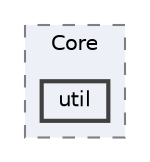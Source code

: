 digraph "external/taskflow/3rd-party/eigen-3.3.7/Eigen/src/Core/util"
{
 // LATEX_PDF_SIZE
  bgcolor="transparent";
  edge [fontname=Helvetica,fontsize=10,labelfontname=Helvetica,labelfontsize=10];
  node [fontname=Helvetica,fontsize=10,shape=box,height=0.2,width=0.4];
  compound=true
  subgraph clusterdir_548d543c599152d8245696a251d51e6d {
    graph [ bgcolor="#edf0f7", pencolor="grey50", label="Core", fontname=Helvetica,fontsize=10 style="filled,dashed", URL="dir_548d543c599152d8245696a251d51e6d.html",tooltip=""]
  dir_6cbf42cfa6e064d51a3f9fff3ced1bd4 [label="util", fillcolor="#edf0f7", color="grey25", style="filled,bold", URL="dir_6cbf42cfa6e064d51a3f9fff3ced1bd4.html",tooltip=""];
  }
}
